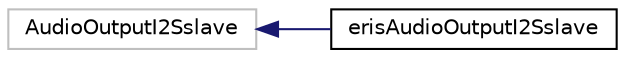 digraph "Graphical Class Hierarchy"
{
 // LATEX_PDF_SIZE
  edge [fontname="Helvetica",fontsize="10",labelfontname="Helvetica",labelfontsize="10"];
  node [fontname="Helvetica",fontsize="10",shape=record];
  rankdir="LR";
  Node213 [label="AudioOutputI2Sslave",height=0.2,width=0.4,color="grey75", fillcolor="white", style="filled",tooltip=" "];
  Node213 -> Node0 [dir="back",color="midnightblue",fontsize="10",style="solid",fontname="Helvetica"];
  Node0 [label="erisAudioOutputI2Sslave",height=0.2,width=0.4,color="black", fillcolor="white", style="filled",URL="$classeris_audio_output_i2_sslave.html",tooltip=" "];
}
